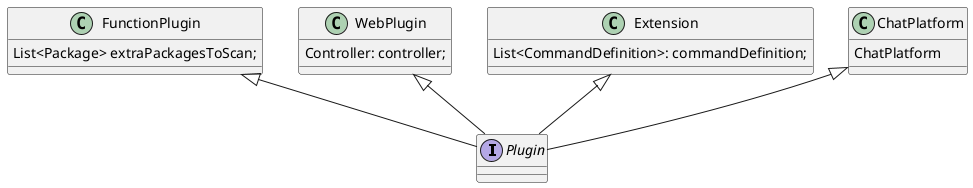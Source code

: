 @startuml
'https://plantuml.com/class-diagram

interface Plugin

class FunctionPlugin {
    List<Package> extraPackagesToScan;
}
class WebPlugin {
    Controller: controller;
}
class Extension {
    List<CommandDefinition>: commandDefinition;
}

class ChatPlatform {
  ChatPlatform
}

FunctionPlugin <|-- Plugin
WebPlugin <|-- Plugin
Extension <|-- Plugin
ChatPlatform <|--Plugin



@enduml
